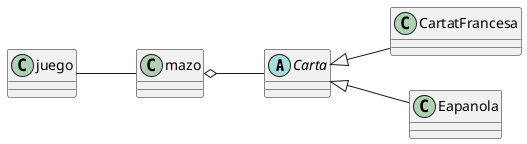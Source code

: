@startuml
left to right direction
abstract Carta 
Carta <|-- CartatFrancesa
Carta <|-- Eapanola
mazo o-- Carta
juego -- mazo
